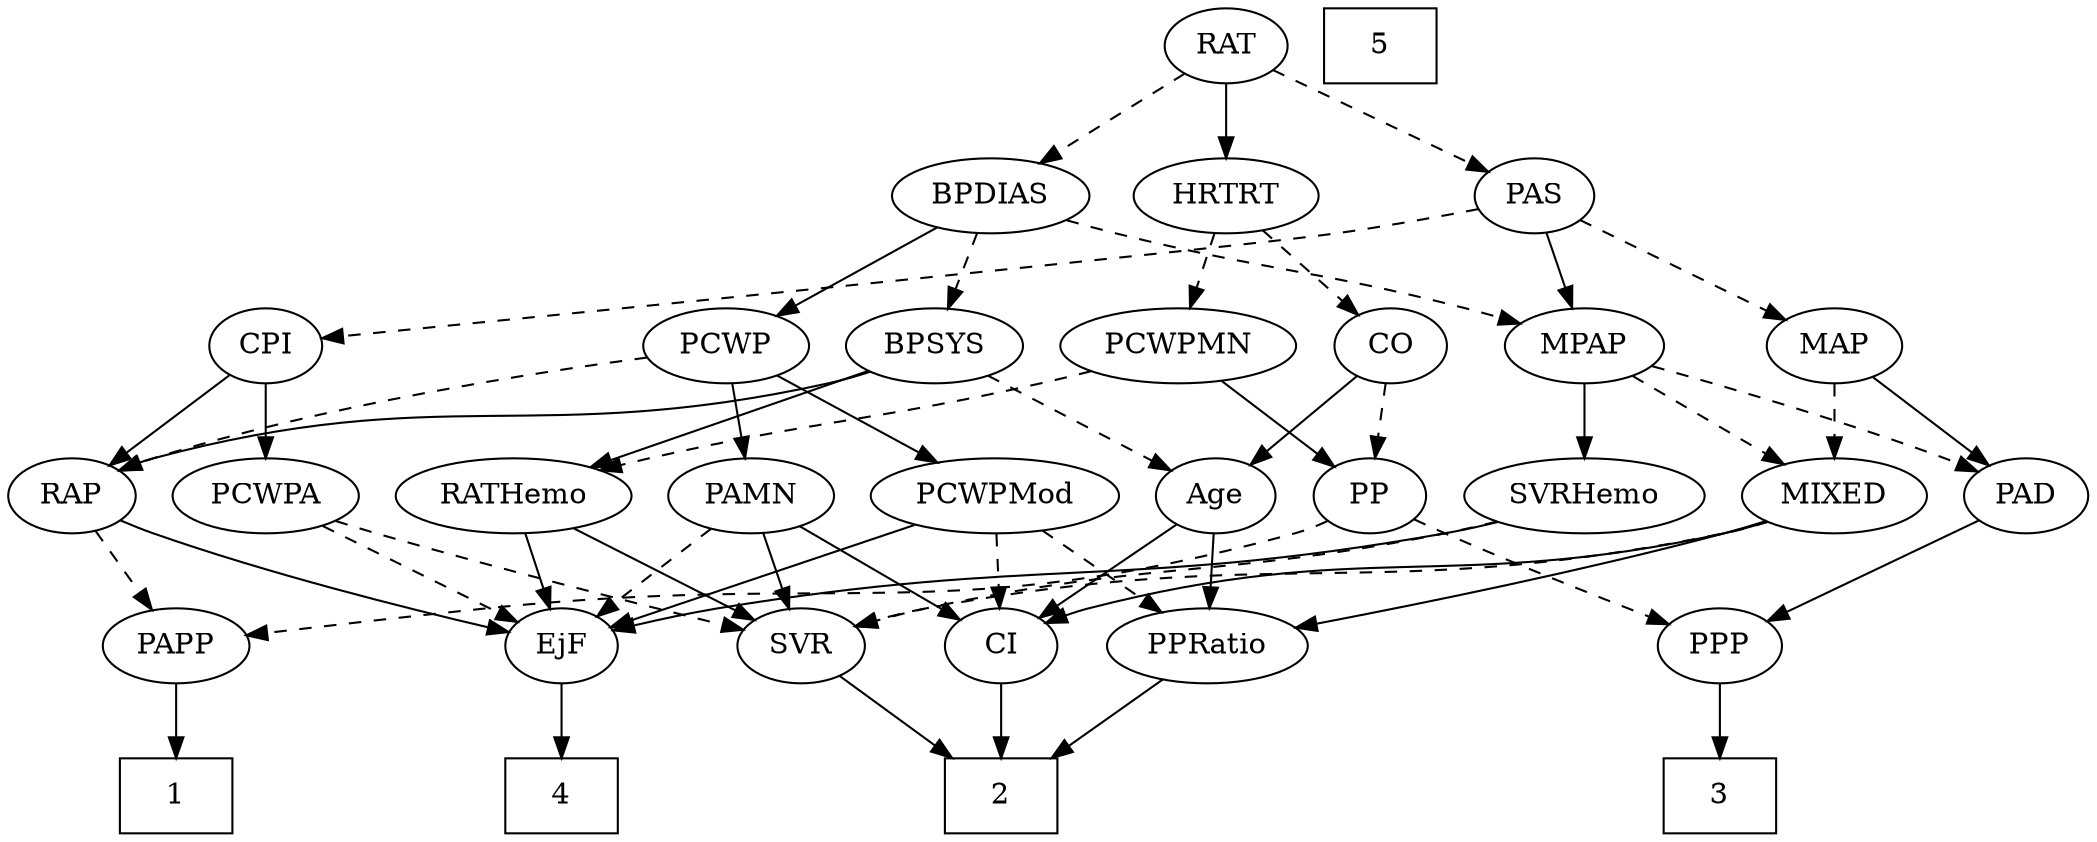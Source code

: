 strict digraph {
	graph [bb="0,0,922.54,396"];
	node [label="\N"];
	1	[height=0.5,
		pos="74.948,18",
		shape=box,
		width=0.75];
	2	[height=0.5,
		pos="437.95,18",
		shape=box,
		width=0.75];
	3	[height=0.5,
		pos="754.95,18",
		shape=box,
		width=0.75];
	4	[height=0.5,
		pos="243.95,18",
		shape=box,
		width=0.75];
	5	[height=0.5,
		pos="610.95,378",
		shape=box,
		width=0.75];
	Age	[height=0.5,
		pos="531.95,162",
		width=0.75];
	PPRatio	[height=0.5,
		pos="528.95,90",
		width=1.1013];
	Age -> PPRatio	[pos="e,529.68,108.1 531.21,143.7 530.88,135.98 530.48,126.71 530.11,118.11",
		style=solid];
	CI	[height=0.5,
		pos="437.95,90",
		width=0.75];
	Age -> CI	[pos="e,455.23,103.87 514.27,147.83 500,137.21 479.72,122.11 463.66,110.15",
		style=solid];
	EjF	[height=0.5,
		pos="243.95,90",
		width=0.75];
	EjF -> 4	[pos="e,243.95,36.104 243.95,71.697 243.95,63.983 243.95,54.712 243.95,46.112",
		style=solid];
	RAP	[height=0.5,
		pos="27.948,162",
		width=0.77632];
	RAP -> EjF	[pos="e,218.97,97.189 49.641,150.41 54.614,148.15 59.918,145.89 64.948,144 113.96,125.59 172.4,109.31 208.85,99.802",
		style=solid];
	PAPP	[height=0.5,
		pos="74.948,90",
		width=0.88464];
	RAP -> PAPP	[pos="e,63.999,107.31 38.613,145.12 44.419,136.47 51.733,125.58 58.274,115.83",
		style=dashed];
	MIXED	[height=0.5,
		pos="806.95,162",
		width=1.1193];
	SVR	[height=0.5,
		pos="348.95,90",
		width=0.77632];
	MIXED -> SVR	[pos="e,372.67,99.781 777.47,149.53 771.11,147.41 764.37,145.42 757.95,144 602.66,109.7 557.63,140.46 401.95,108 395.55,106.67 388.84,\
104.85 382.42,102.9",
		style=dashed];
	MIXED -> PPRatio	[pos="e,564.56,98.014 776.79,149.97 770.6,147.87 764.09,145.77 757.95,144 695.06,125.87 621.1,109.66 574.61,100.07",
		style=solid];
	MIXED -> CI	[pos="e,459.82,101.08 777.44,149.67 771.08,147.54 764.35,145.51 757.95,144 636.68,115.43 600.45,139.63 479.95,108 476.5,107.09 472.95,\
105.97 469.45,104.75",
		style=solid];
	MPAP	[height=0.5,
		pos="698.95,234",
		width=0.97491];
	MPAP -> MIXED	[pos="e,785.08,177.18 719.77,219.5 735.89,209.06 758.45,194.43 776.58,182.68",
		style=dashed];
	PAD	[height=0.5,
		pos="893.95,162",
		width=0.79437];
	MPAP -> PAD	[pos="e,871.59,173.43 728.47,223.96 760.25,214.01 812.15,197.15 855.95,180 858.03,179.19 860.15,178.32 862.29,177.43",
		style=dashed];
	SVRHemo	[height=0.5,
		pos="698.95,162",
		width=1.3902];
	MPAP -> SVRHemo	[pos="e,698.95,180.1 698.95,215.7 698.95,207.98 698.95,198.71 698.95,190.11",
		style=solid];
	BPSYS	[height=0.5,
		pos="409.95,234",
		width=1.0471];
	BPSYS -> Age	[pos="e,512.03,174.43 433.18,219.67 453.06,208.27 481.75,191.8 503.09,179.56",
		style=dashed];
	BPSYS -> RAP	[pos="e,49.04,174.05 381.93,221.69 375.76,219.53 369.19,217.49 362.95,216 233.16,185.11 193.33,216.29 64.948,180 62.792,179.39 60.603,\
178.67 58.422,177.88",
		style=solid];
	RATHemo	[height=0.5,
		pos="224.95,162",
		width=1.3721];
	BPSYS -> RATHemo	[pos="e,257.85,175.45 381.45,222.22 350.97,210.68 302.3,192.27 267.33,179.04",
		style=solid];
	PPP	[height=0.5,
		pos="754.95,90",
		width=0.75];
	PAD -> PPP	[pos="e,776.06,101.63 872.23,150.06 848.84,138.28 811.44,119.45 785.18,106.23",
		style=solid];
	CO	[height=0.5,
		pos="610.95,234",
		width=0.75];
	CO -> Age	[pos="e,547.52,176.8 595.34,219.17 583.87,209.01 568.1,195.03 555.15,183.56",
		style=solid];
	PP	[height=0.5,
		pos="603.95,162",
		width=0.75];
	CO -> PP	[pos="e,605.66,180.1 609.22,215.7 608.45,207.98 607.52,198.71 606.66,190.11",
		style=dashed];
	PAS	[height=0.5,
		pos="675.95,306",
		width=0.75];
	PAS -> MPAP	[pos="e,693.43,251.79 681.52,288.05 684.14,280.06 687.34,270.33 690.27,261.4",
		style=solid];
	CPI	[height=0.5,
		pos="115.95,234",
		width=0.75];
	PAS -> CPI	[pos="e,142.39,237.85 650.62,299.56 633.09,295.92 609.18,291.24 587.95,288 545.19,281.48 255.52,250.05 152.35,238.92",
		style=dashed];
	MAP	[height=0.5,
		pos="806.95,234",
		width=0.84854];
	PAS -> MAP	[pos="e,784.87,246.8 696.42,294.06 717.73,282.67 751.37,264.7 775.94,251.57",
		style=dashed];
	PAMN	[height=0.5,
		pos="328.95,162",
		width=1.011];
	PAMN -> EjF	[pos="e,260.22,104.4 310.92,146.15 298.49,135.92 281.82,122.19 268.23,111",
		style=dashed];
	PAMN -> SVR	[pos="e,344.15,107.79 333.79,144.05 336.05,136.14 338.79,126.54 341.32,117.69",
		style=solid];
	PAMN -> CI	[pos="e,418.91,103.22 350.22,147.34 367.37,136.33 391.6,120.76 410.26,108.78",
		style=solid];
	RATHemo -> EjF	[pos="e,239.39,107.79 229.55,144.05 231.69,136.14 234.3,126.54 236.7,117.69",
		style=solid];
	RATHemo -> SVR	[pos="e,328.61,102.48 250.64,146.5 270.79,135.12 298.83,119.29 319.81,107.45",
		style=solid];
	CPI -> RAP	[pos="e,44.863,176.46 98.98,219.5 85.954,209.14 67.767,194.67 53.057,182.97",
		style=solid];
	PCWPA	[height=0.5,
		pos="115.95,162",
		width=1.1555];
	CPI -> PCWPA	[pos="e,115.95,180.1 115.95,215.7 115.95,207.98 115.95,198.71 115.95,190.11",
		style=solid];
	RAT	[height=0.5,
		pos="538.95,378",
		width=0.75827];
	RAT -> PAS	[pos="e,655.04,317.68 560.05,366.22 583.05,354.47 620.02,335.57 646.01,322.3",
		style=dashed];
	BPDIAS	[height=0.5,
		pos="435.95,306",
		width=1.1735];
	RAT -> BPDIAS	[pos="e,457.41,321.59 520.53,364.49 505.32,354.14 483.42,339.26 465.71,327.23",
		style=dashed];
	HRTRT	[height=0.5,
		pos="538.95,306",
		width=1.1013];
	RAT -> HRTRT	[pos="e,538.95,324.1 538.95,359.7 538.95,351.98 538.95,342.71 538.95,334.11",
		style=solid];
	SVR -> 2	[pos="e,416.1,36.18 366.11,75.503 378.02,66.138 394.19,53.419 408.17,42.419",
		style=solid];
	PCWPMod	[height=0.5,
		pos="434.95,162",
		width=1.4443];
	PCWPMod -> EjF	[pos="e,267.16,99.508 400.36,148.32 365.23,135.45 311.24,115.66 276.76,103.03",
		style=solid];
	PCWPMod -> PPRatio	[pos="e,509.11,105.77 455.81,145.46 469.1,135.57 486.49,122.62 500.97,111.83",
		style=dashed];
	PCWPMod -> CI	[pos="e,437.21,108.1 435.69,143.7 436.02,135.98 436.42,126.71 436.79,118.11",
		style=dashed];
	PCWPA -> EjF	[pos="e,223.56,102.15 140.63,147.5 161.73,135.96 192.15,119.33 214.52,107.1",
		style=dashed];
	PCWPA -> SVR	[pos="e,323.83,97.984 147.72,150.2 154.07,148.1 160.71,145.95 166.95,144 217.92,128.09 277.38,111.06 314.1,100.72",
		style=dashed];
	PCWPMN	[height=0.5,
		pos="515.95,234",
		width=1.3902];
	PCWPMN -> RATHemo	[pos="e,261.97,174.13 478.92,221.87 471.66,219.82 464.09,217.77 456.95,216 380.72,197.11 360.18,198.89 283.95,180 279.93,179.01 275.78,\
177.92 271.62,176.8",
		style=dashed];
	PCWPMN -> PP	[pos="e,587.31,176.24 535.92,217.12 548.77,206.89 565.56,193.53 579.25,182.65",
		style=solid];
	SVRHemo -> EjF	[pos="e,268.32,97.947 662.68,149.49 655.22,147.43 647.37,145.47 639.95,144 496.07,115.59 456.31,133.84 311.95,108 300.87,106.02 288.93,\
103.25 278.19,100.52",
		style=solid];
	SVRHemo -> SVR	[pos="e,372.73,99.524 662.31,149.64 654.95,147.59 647.24,145.59 639.95,144 535.44,121.14 506.11,132.42 401.95,108 395.59,106.51 388.89,\
104.62 382.48,102.65",
		style=dashed];
	BPDIAS -> MPAP	[pos="e,670.75,244.73 468.38,294.33 475.46,292.13 482.93,289.91 489.95,288 559.03,269.24 577.97,271.14 646.95,252 651.57,250.72 656.39,\
249.28 661.15,247.8",
		style=dashed];
	BPDIAS -> BPSYS	[pos="e,416.18,251.79 429.65,288.05 426.68,280.06 423.07,270.33 419.75,261.4",
		style=dashed];
	PCWP	[height=0.5,
		pos="318.95,234",
		width=0.97491];
	BPDIAS -> PCWP	[pos="e,341.11,248.26 412.55,291 394.51,280.21 369.4,265.18 349.72,253.41",
		style=solid];
	MAP -> MIXED	[pos="e,806.95,180.1 806.95,215.7 806.95,207.98 806.95,198.71 806.95,190.11",
		style=dashed];
	MAP -> PAD	[pos="e,876.96,176.67 824.55,218.83 837.34,208.55 854.81,194.49 869.03,183.05",
		style=solid];
	PP -> PPP	[pos="e,733.3,100.9 625.25,150.9 630.08,148.62 635.19,146.22 639.95,144 668.36,130.74 700.81,115.81 723.98,105.18",
		style=dashed];
	PP -> PAPP	[pos="e,105.56,95.155 583.47,149.86 578.51,147.58 573.14,145.44 567.95,144 412.99,101.04 367.71,126.2 207.95,108 176.91,104.47 141.87,\
99.965 115.55,96.483",
		style=dashed];
	PPP -> 3	[pos="e,754.95,36.104 754.95,71.697 754.95,63.983 754.95,54.712 754.95,46.112",
		style=solid];
	PPRatio -> 2	[pos="e,460.1,36.04 509.65,74.155 497.64,64.916 481.93,52.834 468.28,42.334",
		style=solid];
	PCWP -> RAP	[pos="e,49.532,173.9 285.44,228.47 236.25,221.26 141.96,205.37 64.948,180 63.034,179.37 61.088,178.67 59.14,177.92",
		style=dashed];
	PCWP -> PAMN	[pos="e,326.5,180.1 321.42,215.7 322.52,207.98 323.85,198.71 325.07,190.11",
		style=solid];
	PCWP -> PCWPMod	[pos="e,410,178.05 340.77,219.83 357.84,209.53 381.88,195.02 401.4,183.25",
		style=solid];
	CI -> 2	[pos="e,437.95,36.104 437.95,71.697 437.95,63.983 437.95,54.712 437.95,46.112",
		style=solid];
	PAPP -> 1	[pos="e,74.948,36.104 74.948,71.697 74.948,63.983 74.948,54.712 74.948,46.112",
		style=solid];
	HRTRT -> CO	[pos="e,596,249.54 554.93,289.46 564.89,279.78 577.85,267.17 588.8,256.53",
		style=dashed];
	HRTRT -> PCWPMN	[pos="e,521.62,252.28 533.38,288.05 530.79,280.18 527.65,270.62 524.75,261.79",
		style=dashed];
}
